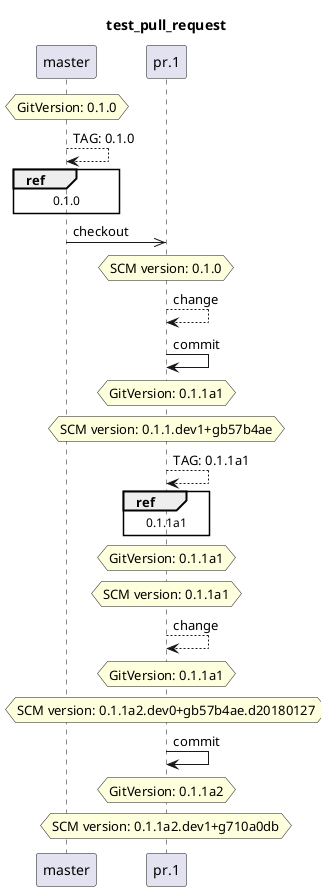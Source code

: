 @startuml
title test_pull_request
skinparam ParticipantPadding 20
skinparam BoxPadding 10
participant master
hnote over master: GitVersion: 0.1.0
master --> master: TAG: 0.1.0
ref over master: 0.1.0
master ->> pr.1: checkout
hnote over pr.1: SCM version: 0.1.0
pr.1 --> pr.1: change
pr.1 -> pr.1: commit
hnote over pr.1: GitVersion: 0.1.1a1
hnote over pr.1: SCM version: 0.1.1.dev1+gb57b4ae
pr.1 --> pr.1: TAG: 0.1.1a1
ref over pr.1: 0.1.1a1
hnote over pr.1: GitVersion: 0.1.1a1
hnote over pr.1: SCM version: 0.1.1a1
pr.1 --> pr.1: change
hnote over pr.1: GitVersion: 0.1.1a1
hnote over pr.1: SCM version: 0.1.1a2.dev0+gb57b4ae.d20180127
pr.1 -> pr.1: commit
hnote over pr.1: GitVersion: 0.1.1a2
hnote over pr.1: SCM version: 0.1.1a2.dev1+g710a0db
@enduml